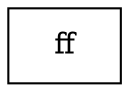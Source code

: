 digraph G {
  subgraph atoms {
     rank=sink
    0 [label="ff", shape=box];
  }
}
digraph G {
  subgraph atoms {
     rank=sink
    0 [label="tt", shape=box];
  }
}
digraph G {
  subgraph atoms {
     rank=sink
    0 [label="tt", shape=box];
  }
}
digraph G {
  subgraph atoms {
     rank=sink
    0 [label="ff", shape=box];
  }
}
digraph G {
  subgraph atoms {
     rank=sink
    0 [label="a", shape=box];
  }
}
digraph G {
  subgraph atoms {
     rank=sink
    0 [label="p11011", shape=box];
  }
}
digraph G {
  subgraph atoms {
     rank=sink
    0 [label="p11011", shape=box];
  }
}
digraph G {
  0 [label="And"];
  0 -> 1;
  0 -> 2;
  subgraph atoms {
     rank=sink
    1 [label="a", shape=box];
    2 [label="b", shape=box];
  }
}
digraph G {
  0 [label="And"];
  0 -> 1;
  0 -> 2;
  subgraph atoms {
     rank=sink
    1 [label="_b12", shape=box];
    2 [label="a", shape=box];
  }
}
digraph G {
  0 [label="And"];
  0 -> 1;
  0 -> 2;
  subgraph atoms {
     rank=sink
    1 [label=".b.", shape=box];
    2 [label="a", shape=box];
  }
}
digraph G {
  0 [label="Or"];
  0 -> 1;
  0 -> 2;
  subgraph atoms {
     rank=sink
    1 [label="a", shape=box];
    2 [label="b", shape=box];
  }
}
digraph G {
  0 [label="Or"];
  0 -> 1;
  0 -> 2;
  subgraph atoms {
     rank=sink
    1 [label="a3214", shape=box];
    2 [label="b", shape=box];
  }
}
digraph G {
  0 [label="And"];
  0 -> 1;
  0 -> 2;
  subgraph atoms {
     rank=sink
    1 [label="a", shape=box];
    2 [label="b", shape=box];
  }
}
digraph G {
  0 [label="Or"];
  0 -> 1;
  0 -> 2;
  subgraph atoms {
     rank=sink
    1 [label="a", shape=box];
    2 [label="b", shape=box];
  }
}
digraph G {
  0 [label="Or"];
  0 -> 1;
  0 -> 2;
  subgraph atoms {
     rank=sink
    1 [label="a", shape=box];
    2 [label="b", shape=box];
  }
}
digraph G {
  0 [label="Or"];
  0 -> 1;
  0 -> 2;
  subgraph atoms {
     rank=sink
    1 [label="a", shape=box];
    2 [label="b", shape=box];
  }
}
digraph G {
  0 [label="U"];
  0 -> 1 [taillabel="L"];
  0 -> 2 [taillabel="R"];
  subgraph atoms {
     rank=sink
    1 [label="_a_", shape=box];
    2 [label="b", shape=box];
  }
}
digraph G {
  0 [label="R"];
  0 -> 1 [taillabel="L"];
  0 -> 2 [taillabel="R"];
  subgraph atoms {
     rank=sink
    1 [label="a", shape=box];
    2 [label="b", shape=box];
  }
}
digraph G {
  0 [label="Equiv"];
  0 -> 1 [taillabel="L"];
  0 -> 2 [taillabel="R"];
  subgraph atoms {
     rank=sink
    1 [label="a", shape=box];
    2 [label="b", shape=box];
  }
}
digraph G {
  0 [label="Equiv"];
  0 -> 1 [taillabel="L"];
  0 -> 2 [taillabel="R"];
  subgraph atoms {
     rank=sink
    1 [label="a", shape=box];
    2 [label="b", shape=box];
  }
}
digraph G {
  0 [label="Xor"];
  0 -> 1 [taillabel="L"];
  0 -> 2 [taillabel="R"];
  subgraph atoms {
     rank=sink
    1 [label="a", shape=box];
    2 [label="b", shape=box];
  }
}
digraph G {
  0 [label="Xor"];
  0 -> 1 [taillabel="L"];
  0 -> 2 [taillabel="R"];
  subgraph atoms {
     rank=sink
    1 [label="a", shape=box];
    2 [label="b", shape=box];
  }
}
digraph G {
  0 [label="Implies"];
  0 -> 1 [taillabel="L"];
  0 -> 2 [taillabel="R"];
  subgraph atoms {
     rank=sink
    1 [label="a", shape=box];
    2 [label="b", shape=box];
  }
}
digraph G {
  0 [label="Implies"];
  0 -> 1 [taillabel="L"];
  0 -> 2 [taillabel="R"];
  subgraph atoms {
     rank=sink
    1 [label="a", shape=box];
    2 [label="b", shape=box];
  }
}
digraph G {
  0 [label="F"];
  0 -> 1;
  subgraph atoms {
     rank=sink
    1 [label="b", shape=box];
  }
}
digraph G {
  0 [label="G"];
  0 -> 1;
  subgraph atoms {
     rank=sink
    1 [label="b", shape=box];
  }
}
digraph G {
  0 [label="G"];
  0 -> 1;
  subgraph atoms {
     rank=sink
    1 [label="b", shape=box];
  }
}
digraph G {
  0 [label="Not"];
  1 [label="G"];
  2 [label="Not"];
  2 -> 3;
  1 -> 2;
  0 -> 1;
  subgraph atoms {
     rank=sink
    3 [label="b", shape=box];
  }
}
digraph G {
  0 [label="Not"];
  0 -> 1;
  subgraph atoms {
     rank=sink
    1 [label="b", shape=box];
  }
}
digraph G {
  0 [label="G"];
  0 -> 1;
  subgraph atoms {
     rank=sink
    1 [label="b", shape=box];
  }
}
digraph G {
  0 [label="F"];
  0 -> 1;
  subgraph atoms {
     rank=sink
    1 [label="b", shape=box];
  }
}
digraph G {
  0 [label="X"];
  0 -> 1;
  subgraph atoms {
     rank=sink
    1 [label="b", shape=box];
  }
}
digraph G {
  0 [label="X"];
  0 -> 1;
  subgraph atoms {
     rank=sink
    1 [label="b", shape=box];
  }
}
digraph G {
  0 [label="X"];
  0 -> 1;
  subgraph atoms {
     rank=sink
    1 [label="X", shape=box];
  }
}
digraph G {
  0 [label="X"];
  0 -> 1;
  subgraph atoms {
     rank=sink
    1 [label="F", shape=box];
  }
}
digraph G {
  0 [label="X"];
  0 -> 1;
  subgraph atoms {
     rank=sink
    1 [label="G", shape=box];
  }
}
digraph G {
  0 [label="X"];
  0 -> 1;
  subgraph atoms {
     rank=sink
    1 [label="U", shape=box];
  }
}
digraph G {
  0 [label="X"];
  0 -> 1;
  subgraph atoms {
     rank=sink
    1 [label="W", shape=box];
  }
}
digraph G {
  0 [label="X"];
  0 -> 1;
  subgraph atoms {
     rank=sink
    1 [label="R", shape=box];
  }
}
digraph G {
  0 [label="X"];
  0 -> 1;
  subgraph atoms {
     rank=sink
    1 [label="M", shape=box];
  }
}
digraph G {
  0 [label="U"];
  0 -> 1 [taillabel="L"];
  0 -> 2 [taillabel="R"];
  subgraph atoms {
     rank=sink
    1 [label="long_atomic_proposition_1", shape=box];
    2 [label="long_atomic_proposition_2", shape=box];
  }
}
digraph G {
  0 [label="Or"];
  1 [label="Xor"];
  1 -> 2 [taillabel="L"];
  1 -> 3 [taillabel="R"];
  0 -> 1;
  4 [label="And"];
  4 -> 5;
  4 -> 6;
  0 -> 4;
  subgraph atoms {
     rank=sink
    2 [label="ad", shape=box];
    3 [label="af", shape=box];
    5 [label="ab", shape=box];
    6 [label="ac", shape=box];
  }
}
digraph G {
  0 [label="And"];
  0 -> 1;
  2 [label="Or"];
  2 -> 3;
  4 [label="And"];
  4 -> 3;
  4 -> 5;
  2 -> 4;
  0 -> 2;
  subgraph atoms {
     rank=sink
    1 [label="d", shape=box];
    3 [label="a", shape=box];
    5 [label="b", shape=box];
  }
}
digraph G {
  0 [label="Equiv"];
  0 -> 1 [taillabel="L"];
  2 [label="Or"];
  2 -> 3;
  4 [label="And"];
  4 -> 5;
  4 -> 6;
  2 -> 4;
  0 -> 2 [taillabel="R"];
  subgraph atoms {
     rank=sink
    1 [label="af", shape=box];
    3 [label="ad", shape=box];
    5 [label="ab", shape=box];
    6 [label="ac", shape=box];
  }
}
digraph G {
  0 [label="U"];
  0 -> 1 [taillabel="L"];
  2 [label="U"];
  2 -> 3 [taillabel="L"];
  4 [label="U"];
  4 -> 5 [taillabel="L"];
  6 [label="U"];
  6 -> 7 [taillabel="L"];
  8 [label="U"];
  8 -> 9 [taillabel="L"];
  10 [label="U"];
  10 -> 11 [taillabel="L"];
  12 [label="U"];
  12 -> 13 [taillabel="L"];
  14 [label="U"];
  14 -> 15 [taillabel="L"];
  16 [label="U"];
  16 -> 17 [taillabel="L"];
  18 [label="U"];
  18 -> 19 [taillabel="L"];
  20 [label="U"];
  20 -> 21 [taillabel="L"];
  22 [label="U"];
  22 -> 23 [taillabel="L"];
  22 -> 24 [taillabel="R"];
  20 -> 22 [taillabel="R"];
  18 -> 20 [taillabel="R"];
  16 -> 18 [taillabel="R"];
  14 -> 16 [taillabel="R"];
  12 -> 14 [taillabel="R"];
  10 -> 12 [taillabel="R"];
  8 -> 10 [taillabel="R"];
  6 -> 8 [taillabel="R"];
  4 -> 6 [taillabel="R"];
  2 -> 4 [taillabel="R"];
  0 -> 2 [taillabel="R"];
  subgraph atoms {
     rank=sink
    1 [label="a", shape=box];
    3 [label="b", shape=box];
    5 [label="c", shape=box];
    7 [label="d", shape=box];
    9 [label="e", shape=box];
    11 [label="f", shape=box];
    13 [label="g", shape=box];
    15 [label="h", shape=box];
    17 [label="i", shape=box];
    19 [label="j", shape=box];
    21 [label="k", shape=box];
    23 [label="l", shape=box];
    24 [label="m", shape=box];
  }
}
digraph G {
  0 [label="And"];
  1 [label="F"];
  2 [label="G"];
  2 -> 3;
  1 -> 2;
  0 -> 1;
  4 [label="Or"];
  5 [label="U"];
  5 -> 6 [taillabel="L"];
  5 -> 7 [taillabel="R"];
  4 -> 5;
  8 [label="And"];
  8 -> 7;
  9 [label="Not"];
  10 [label="X"];
  10 -> 6;
  9 -> 10;
  8 -> 9;
  4 -> 8;
  0 -> 4;
  11 [label="G"];
  12 [label="F"];
  12 -> 13;
  11 -> 12;
  0 -> 11;
  subgraph atoms {
     rank=sink
    3 [label="p12", shape=box];
    6 [label="ad", shape=box];
    7 [label="ab", shape=box];
    13 [label="p13", shape=box];
  }
}
digraph G {
  0 [label="G"];
  1 [label="F"];
  2 [label="X"];
  2 -> 3;
  1 -> 2;
  0 -> 1;
  subgraph atoms {
     rank=sink
    3 [label="p12", shape=box];
  }
}
digraph G {
  0 [label="R"];
  0 -> 1 [taillabel="L"];
  2 [label="R"];
  2 -> 3 [taillabel="L"];
  2 -> 4 [taillabel="R"];
  0 -> 2 [taillabel="R"];
  subgraph atoms {
     rank=sink
    1 [label="a", shape=box];
    3 [label="ome", shape=box];
    4 [label="anille", shape=box];
  }
}
digraph G {
  0 [label="U"];
  1 [label="Not"];
  1 -> 2;
  0 -> 1 [taillabel="L"];
  0 -> 3 [taillabel="R"];
  subgraph atoms {
     rank=sink
    2 [label="p", shape=box];
    3 [label="q", shape=box];
  }
}
digraph G {
  0 [label="U"];
  1 [label="Or"];
  2 [label="Not"];
  2 -> 3;
  1 -> 2;
  4 [label="R"];
  4 -> 3 [taillabel="L"];
  4 -> 5 [taillabel="R"];
  1 -> 4;
  0 -> 1 [taillabel="L"];
  6 [label="X"];
  7 [label="Not"];
  7 -> 5;
  6 -> 7;
  0 -> 6 [taillabel="R"];
  subgraph atoms {
     rank=sink
    3 [label="p", shape=box];
    5 [label="q", shape=box];
  }
}
digraph G {
  0 [label="U"];
  1 [label="And"];
  2 [label="Not"];
  2 -> 3;
  1 -> 2;
  4 [label="R"];
  4 -> 3 [taillabel="L"];
  4 -> 5 [taillabel="R"];
  1 -> 4;
  0 -> 1 [taillabel="L"];
  6 [label="X"];
  7 [label="Not"];
  7 -> 5;
  6 -> 7;
  0 -> 6 [taillabel="R"];
  subgraph atoms {
     rank=sink
    3 [label="p", shape=box];
    5 [label="q", shape=box];
  }
}
digraph G {
  0 [label="U"];
  1 [label="And"];
  2 [label="G"];
  2 -> 3;
  1 -> 2;
  4 [label="F"];
  5 [label="Not"];
  5 -> 6;
  4 -> 5;
  1 -> 4;
  0 -> 1 [taillabel="L"];
  7 [label="X"];
  8 [label="Not"];
  8 -> 3;
  7 -> 8;
  0 -> 7 [taillabel="R"];
  subgraph atoms {
     rank=sink
    3 [label="q", shape=box];
    6 [label="p", shape=box];
  }
}
digraph G {
  0 [label="R"];
  1 [label="Or"];
  2 [label="Not"];
  2 -> 3;
  1 -> 2;
  4 [label="W"];
  5 [label="M"];
  5 -> 3 [taillabel="L"];
  5 -> 6 [taillabel="R"];
  4 -> 5 [taillabel="L"];
  4 -> 7 [taillabel="R"];
  1 -> 4;
  0 -> 1 [taillabel="L"];
  8 [label="X"];
  9 [label="Not"];
  9 -> 6;
  8 -> 9;
  0 -> 8 [taillabel="R"];
  subgraph atoms {
     rank=sink
    3 [label="p", shape=box];
    6 [label="q", shape=box];
    7 [label="x", shape=box];
  }
}
digraph G {
  0 [label="W"];
  1 [label="Or"];
  2 [label="Not"];
  2 -> 3;
  1 -> 2;
  4 [label="R"];
  5 [label="R"];
  5 -> 3 [taillabel="L"];
  5 -> 6 [taillabel="R"];
  4 -> 5 [taillabel="L"];
  4 -> 7 [taillabel="R"];
  1 -> 4;
  0 -> 1 [taillabel="L"];
  8 [label="X"];
  9 [label="Not"];
  9 -> 6;
  8 -> 9;
  0 -> 8 [taillabel="R"];
  subgraph atoms {
     rank=sink
    3 [label="p", shape=box];
    6 [label="q", shape=box];
    7 [label="x", shape=box];
  }
}
digraph G {
  0 [label="X"];
  1 [label="Not"];
  1 -> 2;
  0 -> 1;
  subgraph atoms {
     rank=sink
    2 [label="p2", shape=box];
  }
}
